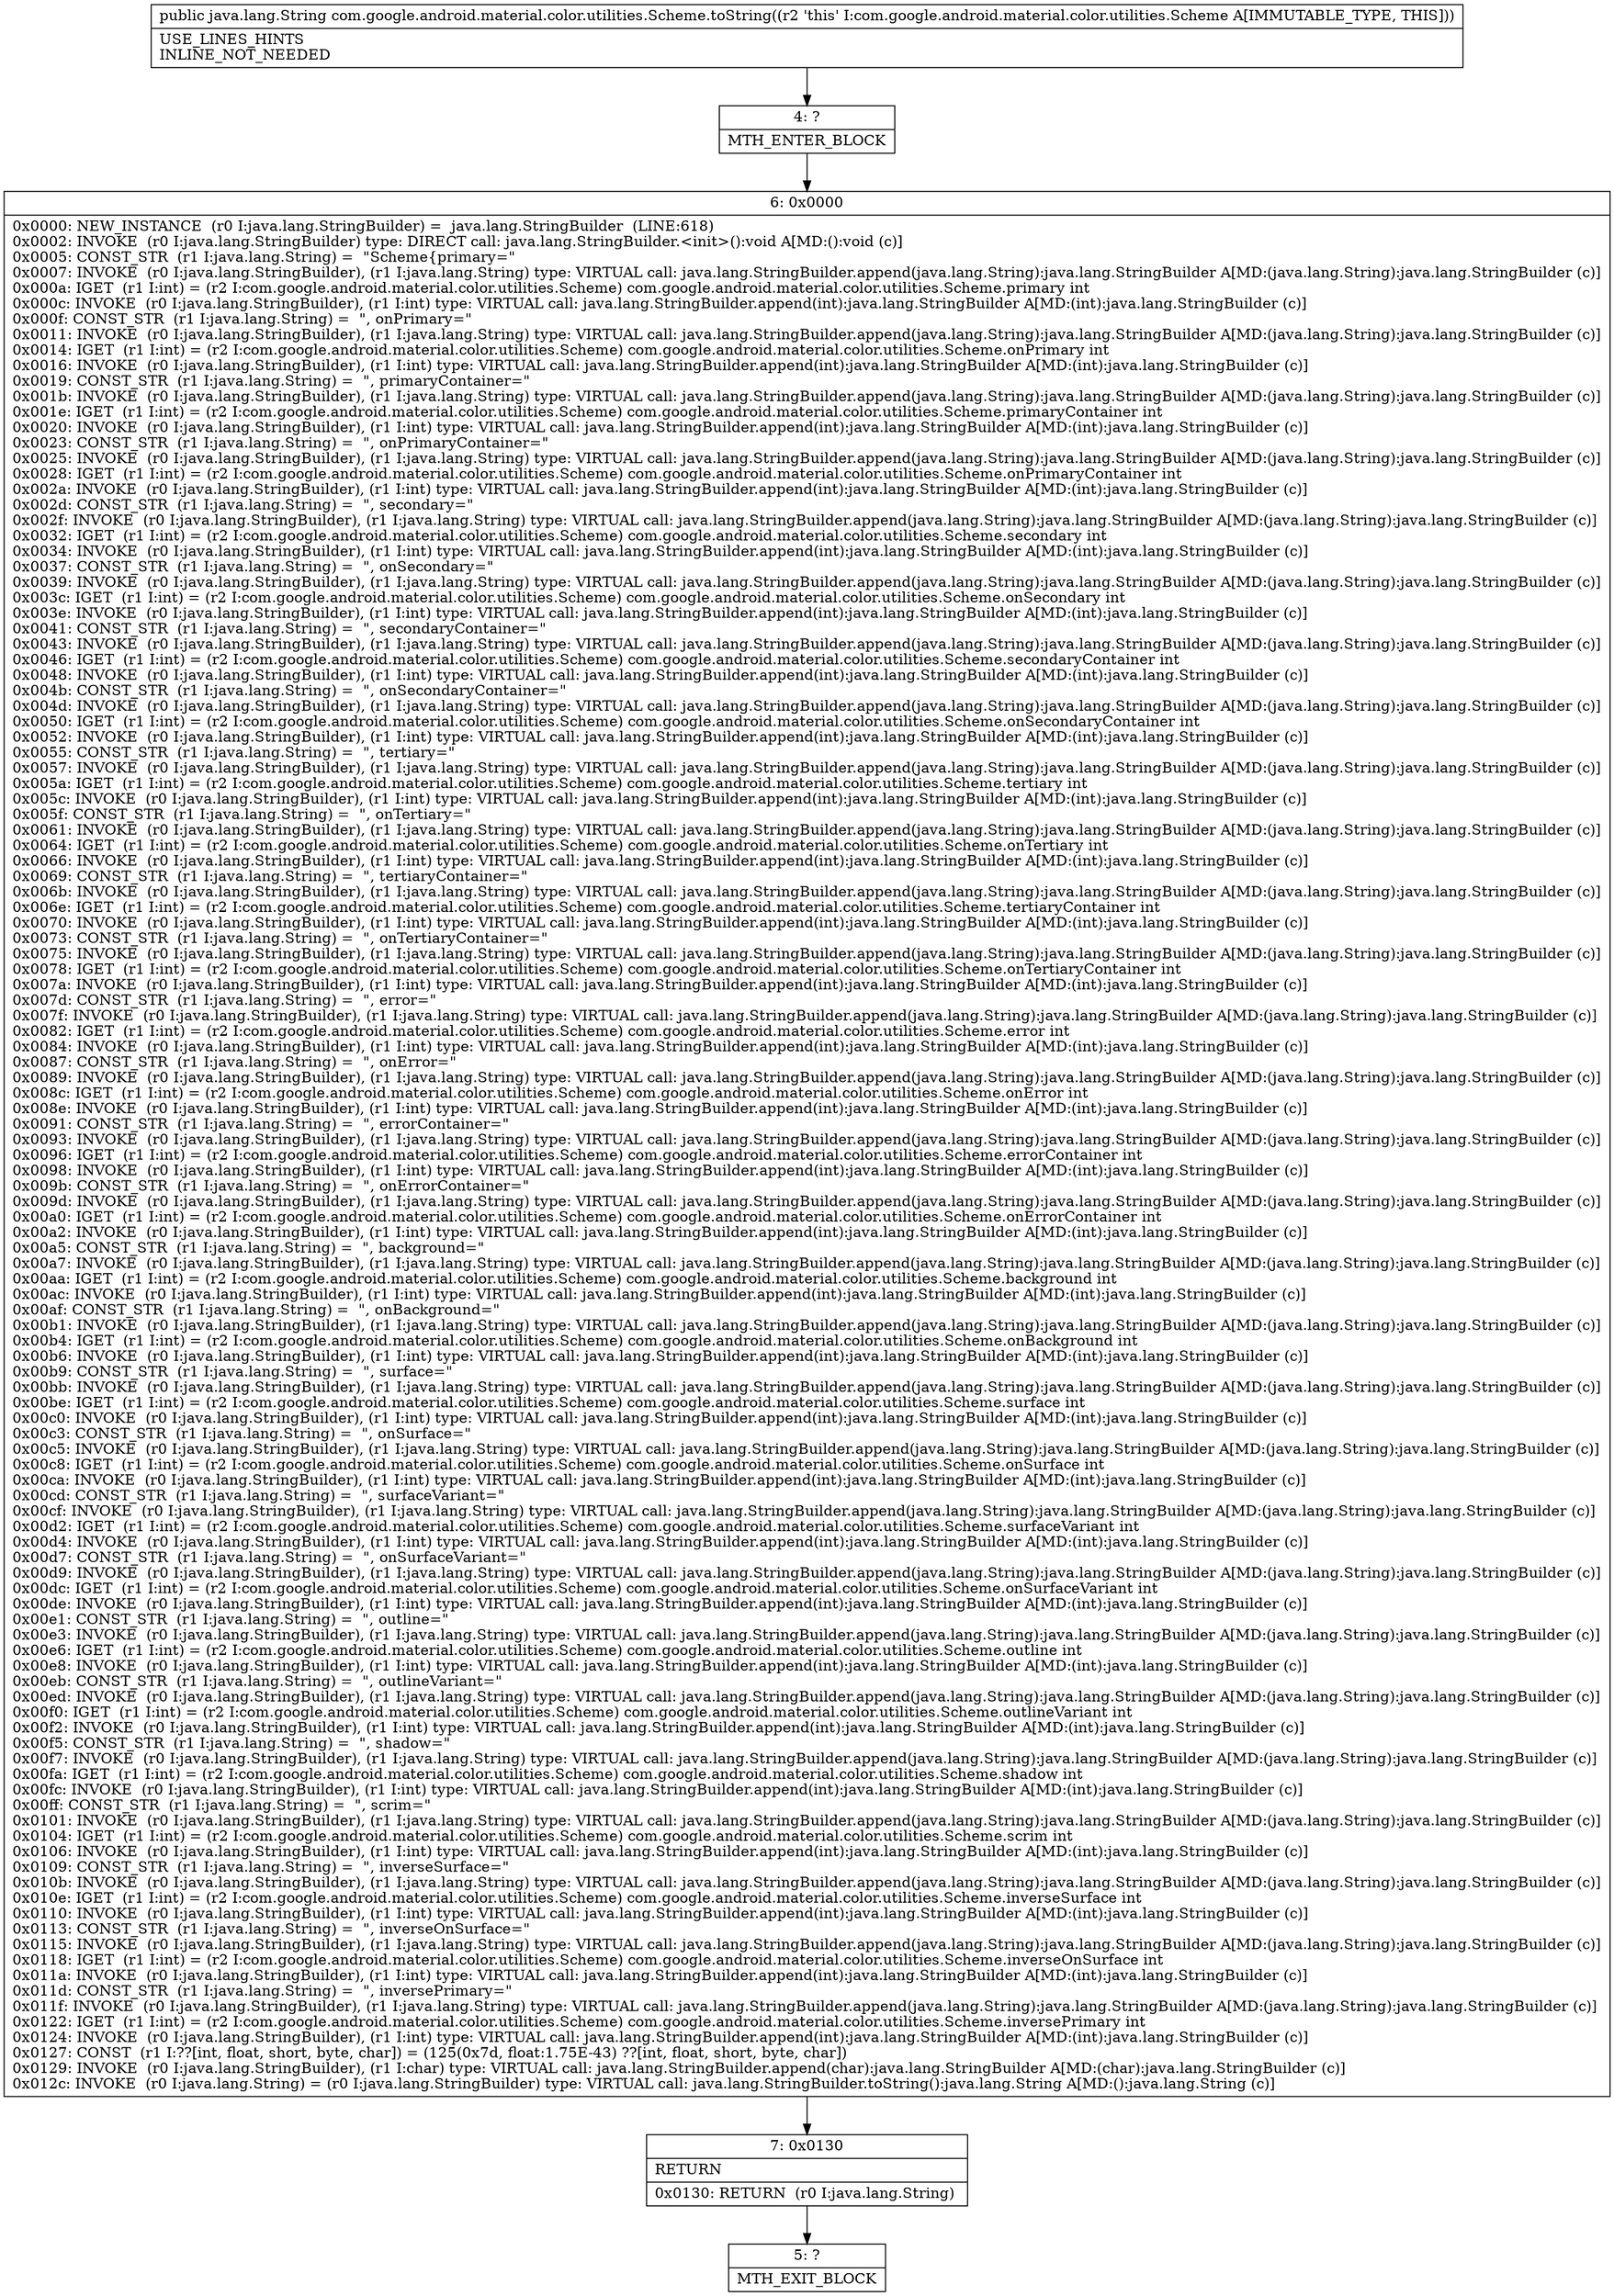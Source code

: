 digraph "CFG forcom.google.android.material.color.utilities.Scheme.toString()Ljava\/lang\/String;" {
Node_4 [shape=record,label="{4\:\ ?|MTH_ENTER_BLOCK\l}"];
Node_6 [shape=record,label="{6\:\ 0x0000|0x0000: NEW_INSTANCE  (r0 I:java.lang.StringBuilder) =  java.lang.StringBuilder  (LINE:618)\l0x0002: INVOKE  (r0 I:java.lang.StringBuilder) type: DIRECT call: java.lang.StringBuilder.\<init\>():void A[MD:():void (c)]\l0x0005: CONST_STR  (r1 I:java.lang.String) =  \"Scheme\{primary=\" \l0x0007: INVOKE  (r0 I:java.lang.StringBuilder), (r1 I:java.lang.String) type: VIRTUAL call: java.lang.StringBuilder.append(java.lang.String):java.lang.StringBuilder A[MD:(java.lang.String):java.lang.StringBuilder (c)]\l0x000a: IGET  (r1 I:int) = (r2 I:com.google.android.material.color.utilities.Scheme) com.google.android.material.color.utilities.Scheme.primary int \l0x000c: INVOKE  (r0 I:java.lang.StringBuilder), (r1 I:int) type: VIRTUAL call: java.lang.StringBuilder.append(int):java.lang.StringBuilder A[MD:(int):java.lang.StringBuilder (c)]\l0x000f: CONST_STR  (r1 I:java.lang.String) =  \", onPrimary=\" \l0x0011: INVOKE  (r0 I:java.lang.StringBuilder), (r1 I:java.lang.String) type: VIRTUAL call: java.lang.StringBuilder.append(java.lang.String):java.lang.StringBuilder A[MD:(java.lang.String):java.lang.StringBuilder (c)]\l0x0014: IGET  (r1 I:int) = (r2 I:com.google.android.material.color.utilities.Scheme) com.google.android.material.color.utilities.Scheme.onPrimary int \l0x0016: INVOKE  (r0 I:java.lang.StringBuilder), (r1 I:int) type: VIRTUAL call: java.lang.StringBuilder.append(int):java.lang.StringBuilder A[MD:(int):java.lang.StringBuilder (c)]\l0x0019: CONST_STR  (r1 I:java.lang.String) =  \", primaryContainer=\" \l0x001b: INVOKE  (r0 I:java.lang.StringBuilder), (r1 I:java.lang.String) type: VIRTUAL call: java.lang.StringBuilder.append(java.lang.String):java.lang.StringBuilder A[MD:(java.lang.String):java.lang.StringBuilder (c)]\l0x001e: IGET  (r1 I:int) = (r2 I:com.google.android.material.color.utilities.Scheme) com.google.android.material.color.utilities.Scheme.primaryContainer int \l0x0020: INVOKE  (r0 I:java.lang.StringBuilder), (r1 I:int) type: VIRTUAL call: java.lang.StringBuilder.append(int):java.lang.StringBuilder A[MD:(int):java.lang.StringBuilder (c)]\l0x0023: CONST_STR  (r1 I:java.lang.String) =  \", onPrimaryContainer=\" \l0x0025: INVOKE  (r0 I:java.lang.StringBuilder), (r1 I:java.lang.String) type: VIRTUAL call: java.lang.StringBuilder.append(java.lang.String):java.lang.StringBuilder A[MD:(java.lang.String):java.lang.StringBuilder (c)]\l0x0028: IGET  (r1 I:int) = (r2 I:com.google.android.material.color.utilities.Scheme) com.google.android.material.color.utilities.Scheme.onPrimaryContainer int \l0x002a: INVOKE  (r0 I:java.lang.StringBuilder), (r1 I:int) type: VIRTUAL call: java.lang.StringBuilder.append(int):java.lang.StringBuilder A[MD:(int):java.lang.StringBuilder (c)]\l0x002d: CONST_STR  (r1 I:java.lang.String) =  \", secondary=\" \l0x002f: INVOKE  (r0 I:java.lang.StringBuilder), (r1 I:java.lang.String) type: VIRTUAL call: java.lang.StringBuilder.append(java.lang.String):java.lang.StringBuilder A[MD:(java.lang.String):java.lang.StringBuilder (c)]\l0x0032: IGET  (r1 I:int) = (r2 I:com.google.android.material.color.utilities.Scheme) com.google.android.material.color.utilities.Scheme.secondary int \l0x0034: INVOKE  (r0 I:java.lang.StringBuilder), (r1 I:int) type: VIRTUAL call: java.lang.StringBuilder.append(int):java.lang.StringBuilder A[MD:(int):java.lang.StringBuilder (c)]\l0x0037: CONST_STR  (r1 I:java.lang.String) =  \", onSecondary=\" \l0x0039: INVOKE  (r0 I:java.lang.StringBuilder), (r1 I:java.lang.String) type: VIRTUAL call: java.lang.StringBuilder.append(java.lang.String):java.lang.StringBuilder A[MD:(java.lang.String):java.lang.StringBuilder (c)]\l0x003c: IGET  (r1 I:int) = (r2 I:com.google.android.material.color.utilities.Scheme) com.google.android.material.color.utilities.Scheme.onSecondary int \l0x003e: INVOKE  (r0 I:java.lang.StringBuilder), (r1 I:int) type: VIRTUAL call: java.lang.StringBuilder.append(int):java.lang.StringBuilder A[MD:(int):java.lang.StringBuilder (c)]\l0x0041: CONST_STR  (r1 I:java.lang.String) =  \", secondaryContainer=\" \l0x0043: INVOKE  (r0 I:java.lang.StringBuilder), (r1 I:java.lang.String) type: VIRTUAL call: java.lang.StringBuilder.append(java.lang.String):java.lang.StringBuilder A[MD:(java.lang.String):java.lang.StringBuilder (c)]\l0x0046: IGET  (r1 I:int) = (r2 I:com.google.android.material.color.utilities.Scheme) com.google.android.material.color.utilities.Scheme.secondaryContainer int \l0x0048: INVOKE  (r0 I:java.lang.StringBuilder), (r1 I:int) type: VIRTUAL call: java.lang.StringBuilder.append(int):java.lang.StringBuilder A[MD:(int):java.lang.StringBuilder (c)]\l0x004b: CONST_STR  (r1 I:java.lang.String) =  \", onSecondaryContainer=\" \l0x004d: INVOKE  (r0 I:java.lang.StringBuilder), (r1 I:java.lang.String) type: VIRTUAL call: java.lang.StringBuilder.append(java.lang.String):java.lang.StringBuilder A[MD:(java.lang.String):java.lang.StringBuilder (c)]\l0x0050: IGET  (r1 I:int) = (r2 I:com.google.android.material.color.utilities.Scheme) com.google.android.material.color.utilities.Scheme.onSecondaryContainer int \l0x0052: INVOKE  (r0 I:java.lang.StringBuilder), (r1 I:int) type: VIRTUAL call: java.lang.StringBuilder.append(int):java.lang.StringBuilder A[MD:(int):java.lang.StringBuilder (c)]\l0x0055: CONST_STR  (r1 I:java.lang.String) =  \", tertiary=\" \l0x0057: INVOKE  (r0 I:java.lang.StringBuilder), (r1 I:java.lang.String) type: VIRTUAL call: java.lang.StringBuilder.append(java.lang.String):java.lang.StringBuilder A[MD:(java.lang.String):java.lang.StringBuilder (c)]\l0x005a: IGET  (r1 I:int) = (r2 I:com.google.android.material.color.utilities.Scheme) com.google.android.material.color.utilities.Scheme.tertiary int \l0x005c: INVOKE  (r0 I:java.lang.StringBuilder), (r1 I:int) type: VIRTUAL call: java.lang.StringBuilder.append(int):java.lang.StringBuilder A[MD:(int):java.lang.StringBuilder (c)]\l0x005f: CONST_STR  (r1 I:java.lang.String) =  \", onTertiary=\" \l0x0061: INVOKE  (r0 I:java.lang.StringBuilder), (r1 I:java.lang.String) type: VIRTUAL call: java.lang.StringBuilder.append(java.lang.String):java.lang.StringBuilder A[MD:(java.lang.String):java.lang.StringBuilder (c)]\l0x0064: IGET  (r1 I:int) = (r2 I:com.google.android.material.color.utilities.Scheme) com.google.android.material.color.utilities.Scheme.onTertiary int \l0x0066: INVOKE  (r0 I:java.lang.StringBuilder), (r1 I:int) type: VIRTUAL call: java.lang.StringBuilder.append(int):java.lang.StringBuilder A[MD:(int):java.lang.StringBuilder (c)]\l0x0069: CONST_STR  (r1 I:java.lang.String) =  \", tertiaryContainer=\" \l0x006b: INVOKE  (r0 I:java.lang.StringBuilder), (r1 I:java.lang.String) type: VIRTUAL call: java.lang.StringBuilder.append(java.lang.String):java.lang.StringBuilder A[MD:(java.lang.String):java.lang.StringBuilder (c)]\l0x006e: IGET  (r1 I:int) = (r2 I:com.google.android.material.color.utilities.Scheme) com.google.android.material.color.utilities.Scheme.tertiaryContainer int \l0x0070: INVOKE  (r0 I:java.lang.StringBuilder), (r1 I:int) type: VIRTUAL call: java.lang.StringBuilder.append(int):java.lang.StringBuilder A[MD:(int):java.lang.StringBuilder (c)]\l0x0073: CONST_STR  (r1 I:java.lang.String) =  \", onTertiaryContainer=\" \l0x0075: INVOKE  (r0 I:java.lang.StringBuilder), (r1 I:java.lang.String) type: VIRTUAL call: java.lang.StringBuilder.append(java.lang.String):java.lang.StringBuilder A[MD:(java.lang.String):java.lang.StringBuilder (c)]\l0x0078: IGET  (r1 I:int) = (r2 I:com.google.android.material.color.utilities.Scheme) com.google.android.material.color.utilities.Scheme.onTertiaryContainer int \l0x007a: INVOKE  (r0 I:java.lang.StringBuilder), (r1 I:int) type: VIRTUAL call: java.lang.StringBuilder.append(int):java.lang.StringBuilder A[MD:(int):java.lang.StringBuilder (c)]\l0x007d: CONST_STR  (r1 I:java.lang.String) =  \", error=\" \l0x007f: INVOKE  (r0 I:java.lang.StringBuilder), (r1 I:java.lang.String) type: VIRTUAL call: java.lang.StringBuilder.append(java.lang.String):java.lang.StringBuilder A[MD:(java.lang.String):java.lang.StringBuilder (c)]\l0x0082: IGET  (r1 I:int) = (r2 I:com.google.android.material.color.utilities.Scheme) com.google.android.material.color.utilities.Scheme.error int \l0x0084: INVOKE  (r0 I:java.lang.StringBuilder), (r1 I:int) type: VIRTUAL call: java.lang.StringBuilder.append(int):java.lang.StringBuilder A[MD:(int):java.lang.StringBuilder (c)]\l0x0087: CONST_STR  (r1 I:java.lang.String) =  \", onError=\" \l0x0089: INVOKE  (r0 I:java.lang.StringBuilder), (r1 I:java.lang.String) type: VIRTUAL call: java.lang.StringBuilder.append(java.lang.String):java.lang.StringBuilder A[MD:(java.lang.String):java.lang.StringBuilder (c)]\l0x008c: IGET  (r1 I:int) = (r2 I:com.google.android.material.color.utilities.Scheme) com.google.android.material.color.utilities.Scheme.onError int \l0x008e: INVOKE  (r0 I:java.lang.StringBuilder), (r1 I:int) type: VIRTUAL call: java.lang.StringBuilder.append(int):java.lang.StringBuilder A[MD:(int):java.lang.StringBuilder (c)]\l0x0091: CONST_STR  (r1 I:java.lang.String) =  \", errorContainer=\" \l0x0093: INVOKE  (r0 I:java.lang.StringBuilder), (r1 I:java.lang.String) type: VIRTUAL call: java.lang.StringBuilder.append(java.lang.String):java.lang.StringBuilder A[MD:(java.lang.String):java.lang.StringBuilder (c)]\l0x0096: IGET  (r1 I:int) = (r2 I:com.google.android.material.color.utilities.Scheme) com.google.android.material.color.utilities.Scheme.errorContainer int \l0x0098: INVOKE  (r0 I:java.lang.StringBuilder), (r1 I:int) type: VIRTUAL call: java.lang.StringBuilder.append(int):java.lang.StringBuilder A[MD:(int):java.lang.StringBuilder (c)]\l0x009b: CONST_STR  (r1 I:java.lang.String) =  \", onErrorContainer=\" \l0x009d: INVOKE  (r0 I:java.lang.StringBuilder), (r1 I:java.lang.String) type: VIRTUAL call: java.lang.StringBuilder.append(java.lang.String):java.lang.StringBuilder A[MD:(java.lang.String):java.lang.StringBuilder (c)]\l0x00a0: IGET  (r1 I:int) = (r2 I:com.google.android.material.color.utilities.Scheme) com.google.android.material.color.utilities.Scheme.onErrorContainer int \l0x00a2: INVOKE  (r0 I:java.lang.StringBuilder), (r1 I:int) type: VIRTUAL call: java.lang.StringBuilder.append(int):java.lang.StringBuilder A[MD:(int):java.lang.StringBuilder (c)]\l0x00a5: CONST_STR  (r1 I:java.lang.String) =  \", background=\" \l0x00a7: INVOKE  (r0 I:java.lang.StringBuilder), (r1 I:java.lang.String) type: VIRTUAL call: java.lang.StringBuilder.append(java.lang.String):java.lang.StringBuilder A[MD:(java.lang.String):java.lang.StringBuilder (c)]\l0x00aa: IGET  (r1 I:int) = (r2 I:com.google.android.material.color.utilities.Scheme) com.google.android.material.color.utilities.Scheme.background int \l0x00ac: INVOKE  (r0 I:java.lang.StringBuilder), (r1 I:int) type: VIRTUAL call: java.lang.StringBuilder.append(int):java.lang.StringBuilder A[MD:(int):java.lang.StringBuilder (c)]\l0x00af: CONST_STR  (r1 I:java.lang.String) =  \", onBackground=\" \l0x00b1: INVOKE  (r0 I:java.lang.StringBuilder), (r1 I:java.lang.String) type: VIRTUAL call: java.lang.StringBuilder.append(java.lang.String):java.lang.StringBuilder A[MD:(java.lang.String):java.lang.StringBuilder (c)]\l0x00b4: IGET  (r1 I:int) = (r2 I:com.google.android.material.color.utilities.Scheme) com.google.android.material.color.utilities.Scheme.onBackground int \l0x00b6: INVOKE  (r0 I:java.lang.StringBuilder), (r1 I:int) type: VIRTUAL call: java.lang.StringBuilder.append(int):java.lang.StringBuilder A[MD:(int):java.lang.StringBuilder (c)]\l0x00b9: CONST_STR  (r1 I:java.lang.String) =  \", surface=\" \l0x00bb: INVOKE  (r0 I:java.lang.StringBuilder), (r1 I:java.lang.String) type: VIRTUAL call: java.lang.StringBuilder.append(java.lang.String):java.lang.StringBuilder A[MD:(java.lang.String):java.lang.StringBuilder (c)]\l0x00be: IGET  (r1 I:int) = (r2 I:com.google.android.material.color.utilities.Scheme) com.google.android.material.color.utilities.Scheme.surface int \l0x00c0: INVOKE  (r0 I:java.lang.StringBuilder), (r1 I:int) type: VIRTUAL call: java.lang.StringBuilder.append(int):java.lang.StringBuilder A[MD:(int):java.lang.StringBuilder (c)]\l0x00c3: CONST_STR  (r1 I:java.lang.String) =  \", onSurface=\" \l0x00c5: INVOKE  (r0 I:java.lang.StringBuilder), (r1 I:java.lang.String) type: VIRTUAL call: java.lang.StringBuilder.append(java.lang.String):java.lang.StringBuilder A[MD:(java.lang.String):java.lang.StringBuilder (c)]\l0x00c8: IGET  (r1 I:int) = (r2 I:com.google.android.material.color.utilities.Scheme) com.google.android.material.color.utilities.Scheme.onSurface int \l0x00ca: INVOKE  (r0 I:java.lang.StringBuilder), (r1 I:int) type: VIRTUAL call: java.lang.StringBuilder.append(int):java.lang.StringBuilder A[MD:(int):java.lang.StringBuilder (c)]\l0x00cd: CONST_STR  (r1 I:java.lang.String) =  \", surfaceVariant=\" \l0x00cf: INVOKE  (r0 I:java.lang.StringBuilder), (r1 I:java.lang.String) type: VIRTUAL call: java.lang.StringBuilder.append(java.lang.String):java.lang.StringBuilder A[MD:(java.lang.String):java.lang.StringBuilder (c)]\l0x00d2: IGET  (r1 I:int) = (r2 I:com.google.android.material.color.utilities.Scheme) com.google.android.material.color.utilities.Scheme.surfaceVariant int \l0x00d4: INVOKE  (r0 I:java.lang.StringBuilder), (r1 I:int) type: VIRTUAL call: java.lang.StringBuilder.append(int):java.lang.StringBuilder A[MD:(int):java.lang.StringBuilder (c)]\l0x00d7: CONST_STR  (r1 I:java.lang.String) =  \", onSurfaceVariant=\" \l0x00d9: INVOKE  (r0 I:java.lang.StringBuilder), (r1 I:java.lang.String) type: VIRTUAL call: java.lang.StringBuilder.append(java.lang.String):java.lang.StringBuilder A[MD:(java.lang.String):java.lang.StringBuilder (c)]\l0x00dc: IGET  (r1 I:int) = (r2 I:com.google.android.material.color.utilities.Scheme) com.google.android.material.color.utilities.Scheme.onSurfaceVariant int \l0x00de: INVOKE  (r0 I:java.lang.StringBuilder), (r1 I:int) type: VIRTUAL call: java.lang.StringBuilder.append(int):java.lang.StringBuilder A[MD:(int):java.lang.StringBuilder (c)]\l0x00e1: CONST_STR  (r1 I:java.lang.String) =  \", outline=\" \l0x00e3: INVOKE  (r0 I:java.lang.StringBuilder), (r1 I:java.lang.String) type: VIRTUAL call: java.lang.StringBuilder.append(java.lang.String):java.lang.StringBuilder A[MD:(java.lang.String):java.lang.StringBuilder (c)]\l0x00e6: IGET  (r1 I:int) = (r2 I:com.google.android.material.color.utilities.Scheme) com.google.android.material.color.utilities.Scheme.outline int \l0x00e8: INVOKE  (r0 I:java.lang.StringBuilder), (r1 I:int) type: VIRTUAL call: java.lang.StringBuilder.append(int):java.lang.StringBuilder A[MD:(int):java.lang.StringBuilder (c)]\l0x00eb: CONST_STR  (r1 I:java.lang.String) =  \", outlineVariant=\" \l0x00ed: INVOKE  (r0 I:java.lang.StringBuilder), (r1 I:java.lang.String) type: VIRTUAL call: java.lang.StringBuilder.append(java.lang.String):java.lang.StringBuilder A[MD:(java.lang.String):java.lang.StringBuilder (c)]\l0x00f0: IGET  (r1 I:int) = (r2 I:com.google.android.material.color.utilities.Scheme) com.google.android.material.color.utilities.Scheme.outlineVariant int \l0x00f2: INVOKE  (r0 I:java.lang.StringBuilder), (r1 I:int) type: VIRTUAL call: java.lang.StringBuilder.append(int):java.lang.StringBuilder A[MD:(int):java.lang.StringBuilder (c)]\l0x00f5: CONST_STR  (r1 I:java.lang.String) =  \", shadow=\" \l0x00f7: INVOKE  (r0 I:java.lang.StringBuilder), (r1 I:java.lang.String) type: VIRTUAL call: java.lang.StringBuilder.append(java.lang.String):java.lang.StringBuilder A[MD:(java.lang.String):java.lang.StringBuilder (c)]\l0x00fa: IGET  (r1 I:int) = (r2 I:com.google.android.material.color.utilities.Scheme) com.google.android.material.color.utilities.Scheme.shadow int \l0x00fc: INVOKE  (r0 I:java.lang.StringBuilder), (r1 I:int) type: VIRTUAL call: java.lang.StringBuilder.append(int):java.lang.StringBuilder A[MD:(int):java.lang.StringBuilder (c)]\l0x00ff: CONST_STR  (r1 I:java.lang.String) =  \", scrim=\" \l0x0101: INVOKE  (r0 I:java.lang.StringBuilder), (r1 I:java.lang.String) type: VIRTUAL call: java.lang.StringBuilder.append(java.lang.String):java.lang.StringBuilder A[MD:(java.lang.String):java.lang.StringBuilder (c)]\l0x0104: IGET  (r1 I:int) = (r2 I:com.google.android.material.color.utilities.Scheme) com.google.android.material.color.utilities.Scheme.scrim int \l0x0106: INVOKE  (r0 I:java.lang.StringBuilder), (r1 I:int) type: VIRTUAL call: java.lang.StringBuilder.append(int):java.lang.StringBuilder A[MD:(int):java.lang.StringBuilder (c)]\l0x0109: CONST_STR  (r1 I:java.lang.String) =  \", inverseSurface=\" \l0x010b: INVOKE  (r0 I:java.lang.StringBuilder), (r1 I:java.lang.String) type: VIRTUAL call: java.lang.StringBuilder.append(java.lang.String):java.lang.StringBuilder A[MD:(java.lang.String):java.lang.StringBuilder (c)]\l0x010e: IGET  (r1 I:int) = (r2 I:com.google.android.material.color.utilities.Scheme) com.google.android.material.color.utilities.Scheme.inverseSurface int \l0x0110: INVOKE  (r0 I:java.lang.StringBuilder), (r1 I:int) type: VIRTUAL call: java.lang.StringBuilder.append(int):java.lang.StringBuilder A[MD:(int):java.lang.StringBuilder (c)]\l0x0113: CONST_STR  (r1 I:java.lang.String) =  \", inverseOnSurface=\" \l0x0115: INVOKE  (r0 I:java.lang.StringBuilder), (r1 I:java.lang.String) type: VIRTUAL call: java.lang.StringBuilder.append(java.lang.String):java.lang.StringBuilder A[MD:(java.lang.String):java.lang.StringBuilder (c)]\l0x0118: IGET  (r1 I:int) = (r2 I:com.google.android.material.color.utilities.Scheme) com.google.android.material.color.utilities.Scheme.inverseOnSurface int \l0x011a: INVOKE  (r0 I:java.lang.StringBuilder), (r1 I:int) type: VIRTUAL call: java.lang.StringBuilder.append(int):java.lang.StringBuilder A[MD:(int):java.lang.StringBuilder (c)]\l0x011d: CONST_STR  (r1 I:java.lang.String) =  \", inversePrimary=\" \l0x011f: INVOKE  (r0 I:java.lang.StringBuilder), (r1 I:java.lang.String) type: VIRTUAL call: java.lang.StringBuilder.append(java.lang.String):java.lang.StringBuilder A[MD:(java.lang.String):java.lang.StringBuilder (c)]\l0x0122: IGET  (r1 I:int) = (r2 I:com.google.android.material.color.utilities.Scheme) com.google.android.material.color.utilities.Scheme.inversePrimary int \l0x0124: INVOKE  (r0 I:java.lang.StringBuilder), (r1 I:int) type: VIRTUAL call: java.lang.StringBuilder.append(int):java.lang.StringBuilder A[MD:(int):java.lang.StringBuilder (c)]\l0x0127: CONST  (r1 I:??[int, float, short, byte, char]) = (125(0x7d, float:1.75E\-43) ??[int, float, short, byte, char]) \l0x0129: INVOKE  (r0 I:java.lang.StringBuilder), (r1 I:char) type: VIRTUAL call: java.lang.StringBuilder.append(char):java.lang.StringBuilder A[MD:(char):java.lang.StringBuilder (c)]\l0x012c: INVOKE  (r0 I:java.lang.String) = (r0 I:java.lang.StringBuilder) type: VIRTUAL call: java.lang.StringBuilder.toString():java.lang.String A[MD:():java.lang.String (c)]\l}"];
Node_7 [shape=record,label="{7\:\ 0x0130|RETURN\l|0x0130: RETURN  (r0 I:java.lang.String) \l}"];
Node_5 [shape=record,label="{5\:\ ?|MTH_EXIT_BLOCK\l}"];
MethodNode[shape=record,label="{public java.lang.String com.google.android.material.color.utilities.Scheme.toString((r2 'this' I:com.google.android.material.color.utilities.Scheme A[IMMUTABLE_TYPE, THIS]))  | USE_LINES_HINTS\lINLINE_NOT_NEEDED\l}"];
MethodNode -> Node_4;Node_4 -> Node_6;
Node_6 -> Node_7;
Node_7 -> Node_5;
}

